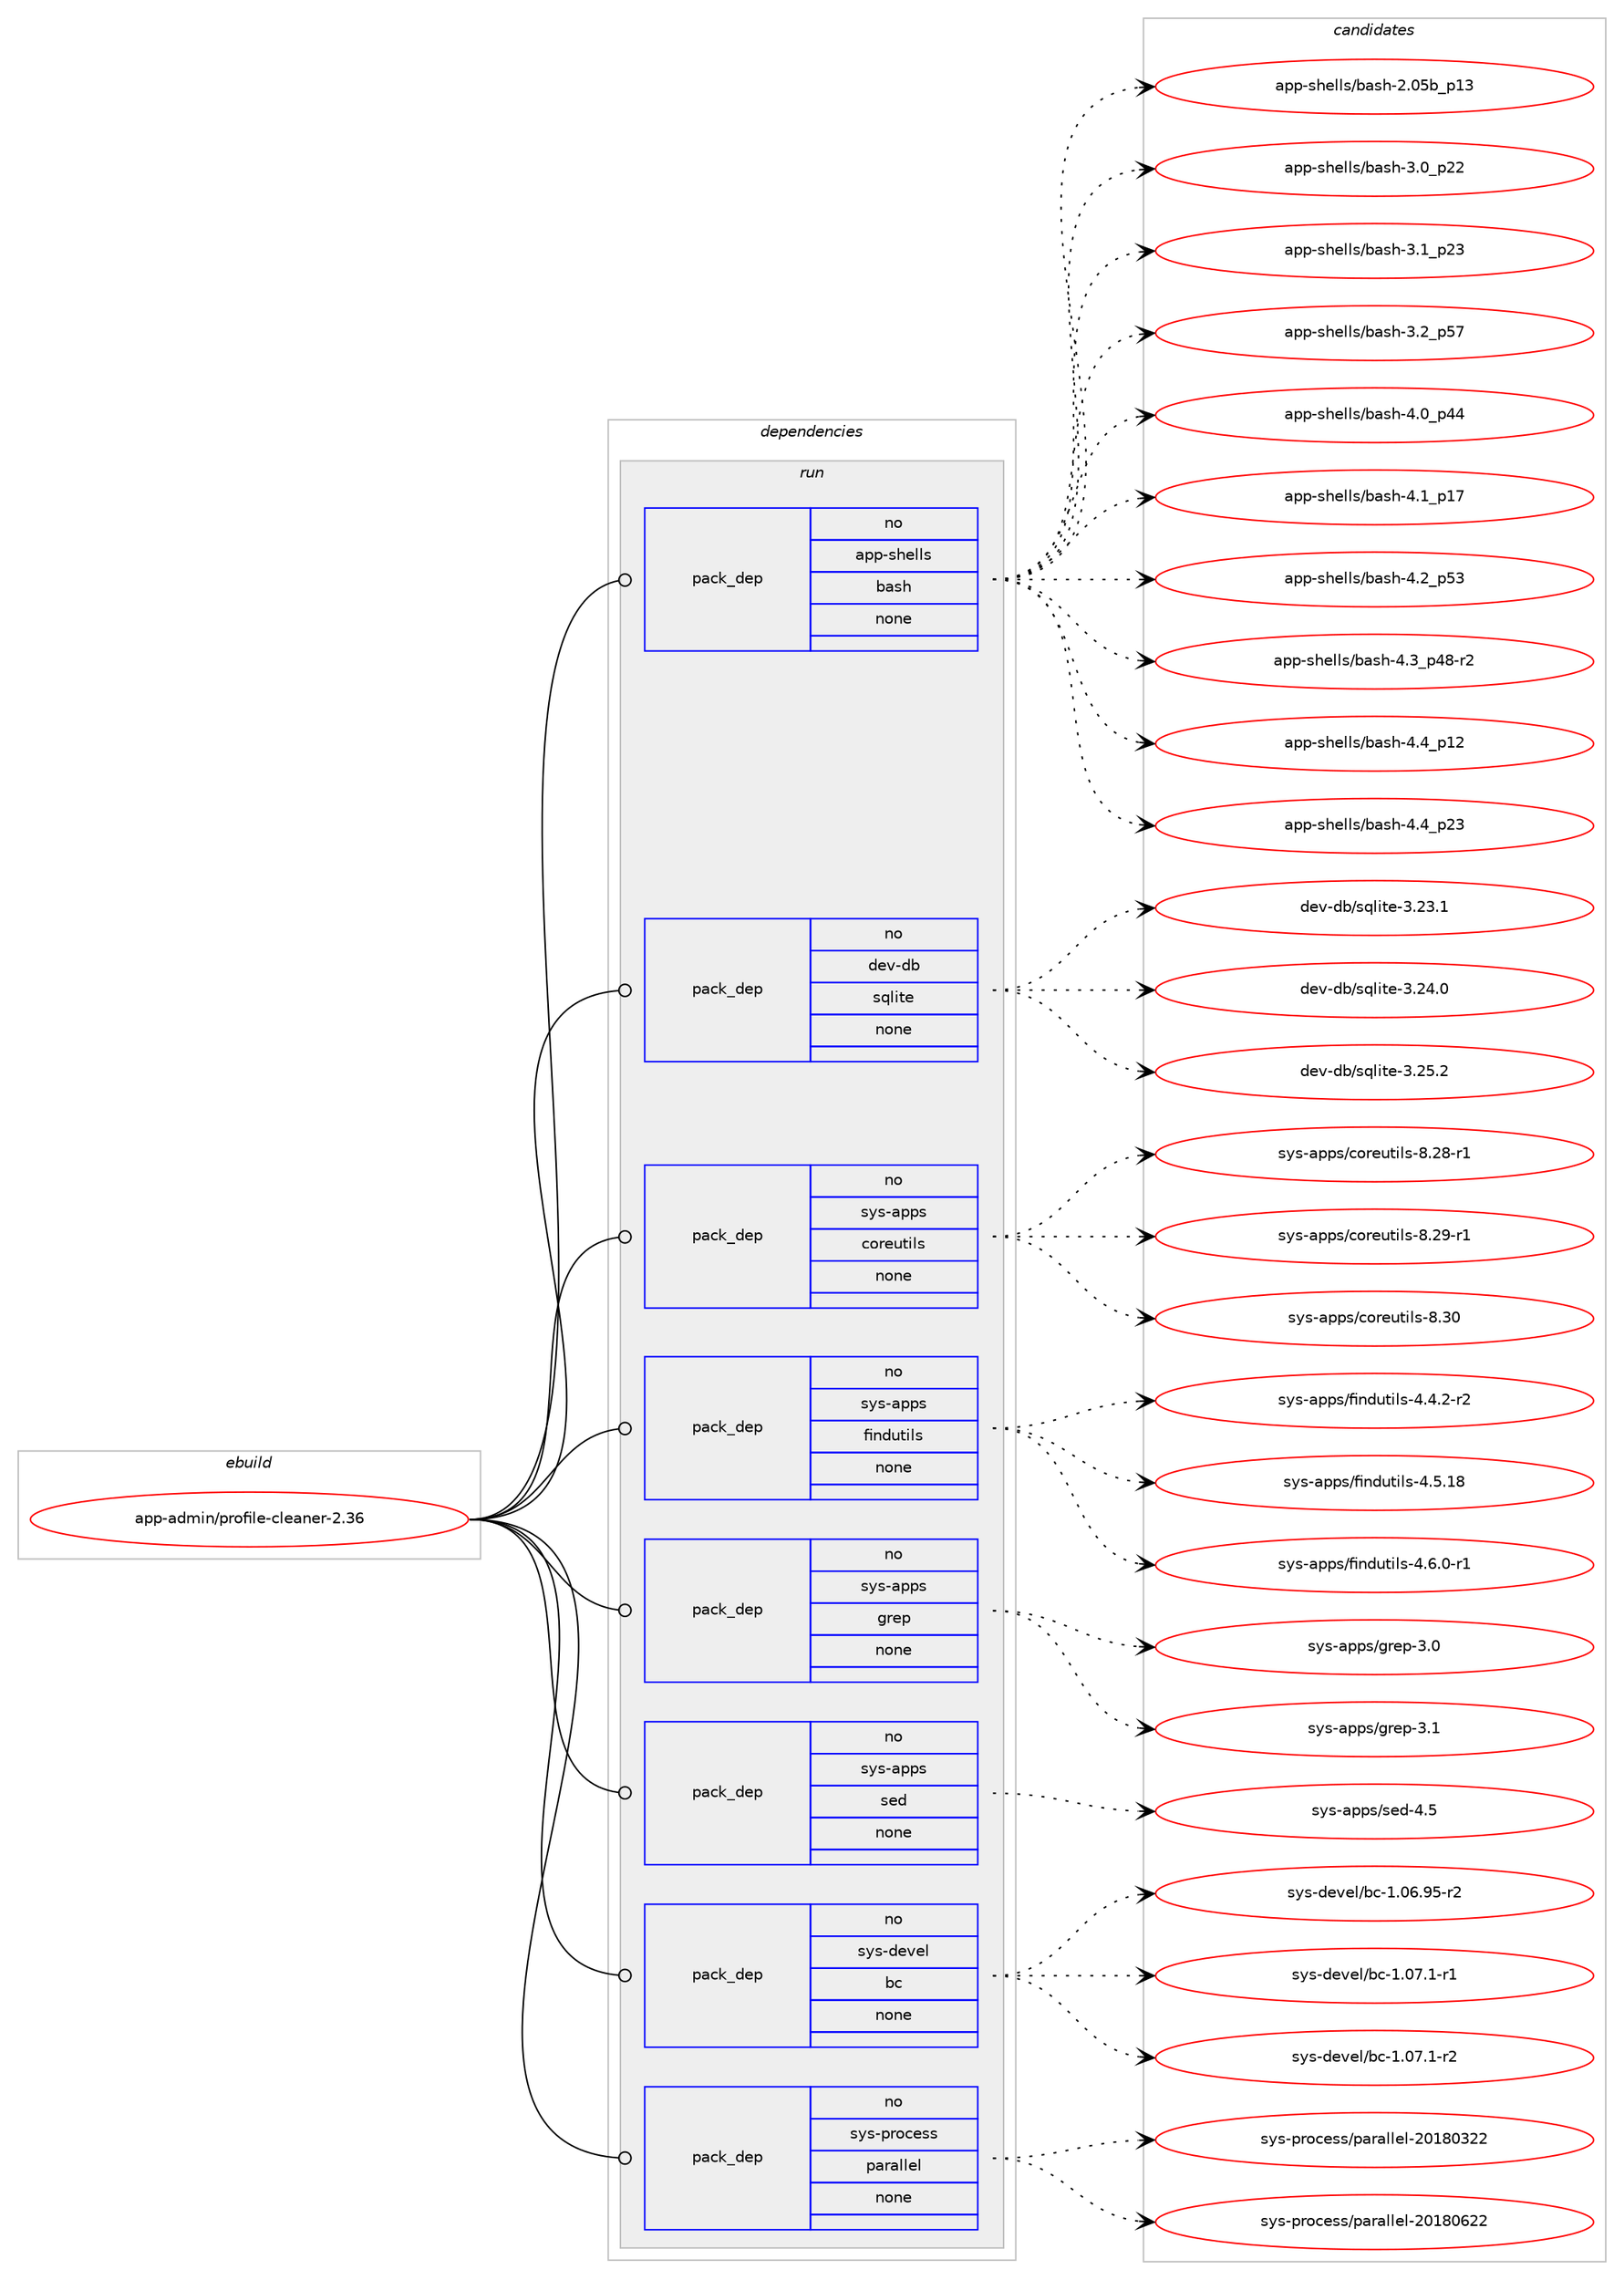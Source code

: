 digraph prolog {

# *************
# Graph options
# *************

newrank=true;
concentrate=true;
compound=true;
graph [rankdir=LR,fontname=Helvetica,fontsize=10,ranksep=1.5];#, ranksep=2.5, nodesep=0.2];
edge  [arrowhead=vee];
node  [fontname=Helvetica,fontsize=10];

# **********
# The ebuild
# **********

subgraph cluster_leftcol {
color=gray;
rank=same;
label=<<i>ebuild</i>>;
id [label="app-admin/profile-cleaner-2.36", color=red, width=4, href="../app-admin/profile-cleaner-2.36.svg"];
}

# ****************
# The dependencies
# ****************

subgraph cluster_midcol {
color=gray;
label=<<i>dependencies</i>>;
subgraph cluster_compile {
fillcolor="#eeeeee";
style=filled;
label=<<i>compile</i>>;
}
subgraph cluster_compileandrun {
fillcolor="#eeeeee";
style=filled;
label=<<i>compile and run</i>>;
}
subgraph cluster_run {
fillcolor="#eeeeee";
style=filled;
label=<<i>run</i>>;
subgraph pack950 {
dependency1193 [label=<<TABLE BORDER="0" CELLBORDER="1" CELLSPACING="0" CELLPADDING="4" WIDTH="220"><TR><TD ROWSPAN="6" CELLPADDING="30">pack_dep</TD></TR><TR><TD WIDTH="110">no</TD></TR><TR><TD>app-shells</TD></TR><TR><TD>bash</TD></TR><TR><TD>none</TD></TR><TR><TD></TD></TR></TABLE>>, shape=none, color=blue];
}
id:e -> dependency1193:w [weight=20,style="solid",arrowhead="odot"];
subgraph pack951 {
dependency1194 [label=<<TABLE BORDER="0" CELLBORDER="1" CELLSPACING="0" CELLPADDING="4" WIDTH="220"><TR><TD ROWSPAN="6" CELLPADDING="30">pack_dep</TD></TR><TR><TD WIDTH="110">no</TD></TR><TR><TD>dev-db</TD></TR><TR><TD>sqlite</TD></TR><TR><TD>none</TD></TR><TR><TD></TD></TR></TABLE>>, shape=none, color=blue];
}
id:e -> dependency1194:w [weight=20,style="solid",arrowhead="odot"];
subgraph pack952 {
dependency1195 [label=<<TABLE BORDER="0" CELLBORDER="1" CELLSPACING="0" CELLPADDING="4" WIDTH="220"><TR><TD ROWSPAN="6" CELLPADDING="30">pack_dep</TD></TR><TR><TD WIDTH="110">no</TD></TR><TR><TD>sys-apps</TD></TR><TR><TD>coreutils</TD></TR><TR><TD>none</TD></TR><TR><TD></TD></TR></TABLE>>, shape=none, color=blue];
}
id:e -> dependency1195:w [weight=20,style="solid",arrowhead="odot"];
subgraph pack953 {
dependency1196 [label=<<TABLE BORDER="0" CELLBORDER="1" CELLSPACING="0" CELLPADDING="4" WIDTH="220"><TR><TD ROWSPAN="6" CELLPADDING="30">pack_dep</TD></TR><TR><TD WIDTH="110">no</TD></TR><TR><TD>sys-apps</TD></TR><TR><TD>findutils</TD></TR><TR><TD>none</TD></TR><TR><TD></TD></TR></TABLE>>, shape=none, color=blue];
}
id:e -> dependency1196:w [weight=20,style="solid",arrowhead="odot"];
subgraph pack954 {
dependency1197 [label=<<TABLE BORDER="0" CELLBORDER="1" CELLSPACING="0" CELLPADDING="4" WIDTH="220"><TR><TD ROWSPAN="6" CELLPADDING="30">pack_dep</TD></TR><TR><TD WIDTH="110">no</TD></TR><TR><TD>sys-apps</TD></TR><TR><TD>grep</TD></TR><TR><TD>none</TD></TR><TR><TD></TD></TR></TABLE>>, shape=none, color=blue];
}
id:e -> dependency1197:w [weight=20,style="solid",arrowhead="odot"];
subgraph pack955 {
dependency1198 [label=<<TABLE BORDER="0" CELLBORDER="1" CELLSPACING="0" CELLPADDING="4" WIDTH="220"><TR><TD ROWSPAN="6" CELLPADDING="30">pack_dep</TD></TR><TR><TD WIDTH="110">no</TD></TR><TR><TD>sys-apps</TD></TR><TR><TD>sed</TD></TR><TR><TD>none</TD></TR><TR><TD></TD></TR></TABLE>>, shape=none, color=blue];
}
id:e -> dependency1198:w [weight=20,style="solid",arrowhead="odot"];
subgraph pack956 {
dependency1199 [label=<<TABLE BORDER="0" CELLBORDER="1" CELLSPACING="0" CELLPADDING="4" WIDTH="220"><TR><TD ROWSPAN="6" CELLPADDING="30">pack_dep</TD></TR><TR><TD WIDTH="110">no</TD></TR><TR><TD>sys-devel</TD></TR><TR><TD>bc</TD></TR><TR><TD>none</TD></TR><TR><TD></TD></TR></TABLE>>, shape=none, color=blue];
}
id:e -> dependency1199:w [weight=20,style="solid",arrowhead="odot"];
subgraph pack957 {
dependency1200 [label=<<TABLE BORDER="0" CELLBORDER="1" CELLSPACING="0" CELLPADDING="4" WIDTH="220"><TR><TD ROWSPAN="6" CELLPADDING="30">pack_dep</TD></TR><TR><TD WIDTH="110">no</TD></TR><TR><TD>sys-process</TD></TR><TR><TD>parallel</TD></TR><TR><TD>none</TD></TR><TR><TD></TD></TR></TABLE>>, shape=none, color=blue];
}
id:e -> dependency1200:w [weight=20,style="solid",arrowhead="odot"];
}
}

# **************
# The candidates
# **************

subgraph cluster_choices {
rank=same;
color=gray;
label=<<i>candidates</i>>;

subgraph choice950 {
color=black;
nodesep=1;
choice9711211245115104101108108115479897115104455046485398951124951 [label="app-shells/bash-2.05b_p13", color=red, width=4,href="../app-shells/bash-2.05b_p13.svg"];
choice971121124511510410110810811547989711510445514648951125050 [label="app-shells/bash-3.0_p22", color=red, width=4,href="../app-shells/bash-3.0_p22.svg"];
choice971121124511510410110810811547989711510445514649951125051 [label="app-shells/bash-3.1_p23", color=red, width=4,href="../app-shells/bash-3.1_p23.svg"];
choice971121124511510410110810811547989711510445514650951125355 [label="app-shells/bash-3.2_p57", color=red, width=4,href="../app-shells/bash-3.2_p57.svg"];
choice971121124511510410110810811547989711510445524648951125252 [label="app-shells/bash-4.0_p44", color=red, width=4,href="../app-shells/bash-4.0_p44.svg"];
choice971121124511510410110810811547989711510445524649951124955 [label="app-shells/bash-4.1_p17", color=red, width=4,href="../app-shells/bash-4.1_p17.svg"];
choice971121124511510410110810811547989711510445524650951125351 [label="app-shells/bash-4.2_p53", color=red, width=4,href="../app-shells/bash-4.2_p53.svg"];
choice9711211245115104101108108115479897115104455246519511252564511450 [label="app-shells/bash-4.3_p48-r2", color=red, width=4,href="../app-shells/bash-4.3_p48-r2.svg"];
choice971121124511510410110810811547989711510445524652951124950 [label="app-shells/bash-4.4_p12", color=red, width=4,href="../app-shells/bash-4.4_p12.svg"];
choice971121124511510410110810811547989711510445524652951125051 [label="app-shells/bash-4.4_p23", color=red, width=4,href="../app-shells/bash-4.4_p23.svg"];
dependency1193:e -> choice9711211245115104101108108115479897115104455046485398951124951:w [style=dotted,weight="100"];
dependency1193:e -> choice971121124511510410110810811547989711510445514648951125050:w [style=dotted,weight="100"];
dependency1193:e -> choice971121124511510410110810811547989711510445514649951125051:w [style=dotted,weight="100"];
dependency1193:e -> choice971121124511510410110810811547989711510445514650951125355:w [style=dotted,weight="100"];
dependency1193:e -> choice971121124511510410110810811547989711510445524648951125252:w [style=dotted,weight="100"];
dependency1193:e -> choice971121124511510410110810811547989711510445524649951124955:w [style=dotted,weight="100"];
dependency1193:e -> choice971121124511510410110810811547989711510445524650951125351:w [style=dotted,weight="100"];
dependency1193:e -> choice9711211245115104101108108115479897115104455246519511252564511450:w [style=dotted,weight="100"];
dependency1193:e -> choice971121124511510410110810811547989711510445524652951124950:w [style=dotted,weight="100"];
dependency1193:e -> choice971121124511510410110810811547989711510445524652951125051:w [style=dotted,weight="100"];
}
subgraph choice951 {
color=black;
nodesep=1;
choice10010111845100984711511310810511610145514650514649 [label="dev-db/sqlite-3.23.1", color=red, width=4,href="../dev-db/sqlite-3.23.1.svg"];
choice10010111845100984711511310810511610145514650524648 [label="dev-db/sqlite-3.24.0", color=red, width=4,href="../dev-db/sqlite-3.24.0.svg"];
choice10010111845100984711511310810511610145514650534650 [label="dev-db/sqlite-3.25.2", color=red, width=4,href="../dev-db/sqlite-3.25.2.svg"];
dependency1194:e -> choice10010111845100984711511310810511610145514650514649:w [style=dotted,weight="100"];
dependency1194:e -> choice10010111845100984711511310810511610145514650524648:w [style=dotted,weight="100"];
dependency1194:e -> choice10010111845100984711511310810511610145514650534650:w [style=dotted,weight="100"];
}
subgraph choice952 {
color=black;
nodesep=1;
choice1151211154597112112115479911111410111711610510811545564650564511449 [label="sys-apps/coreutils-8.28-r1", color=red, width=4,href="../sys-apps/coreutils-8.28-r1.svg"];
choice1151211154597112112115479911111410111711610510811545564650574511449 [label="sys-apps/coreutils-8.29-r1", color=red, width=4,href="../sys-apps/coreutils-8.29-r1.svg"];
choice115121115459711211211547991111141011171161051081154556465148 [label="sys-apps/coreutils-8.30", color=red, width=4,href="../sys-apps/coreutils-8.30.svg"];
dependency1195:e -> choice1151211154597112112115479911111410111711610510811545564650564511449:w [style=dotted,weight="100"];
dependency1195:e -> choice1151211154597112112115479911111410111711610510811545564650574511449:w [style=dotted,weight="100"];
dependency1195:e -> choice115121115459711211211547991111141011171161051081154556465148:w [style=dotted,weight="100"];
}
subgraph choice953 {
color=black;
nodesep=1;
choice1151211154597112112115471021051101001171161051081154552465246504511450 [label="sys-apps/findutils-4.4.2-r2", color=red, width=4,href="../sys-apps/findutils-4.4.2-r2.svg"];
choice11512111545971121121154710210511010011711610510811545524653464956 [label="sys-apps/findutils-4.5.18", color=red, width=4,href="../sys-apps/findutils-4.5.18.svg"];
choice1151211154597112112115471021051101001171161051081154552465446484511449 [label="sys-apps/findutils-4.6.0-r1", color=red, width=4,href="../sys-apps/findutils-4.6.0-r1.svg"];
dependency1196:e -> choice1151211154597112112115471021051101001171161051081154552465246504511450:w [style=dotted,weight="100"];
dependency1196:e -> choice11512111545971121121154710210511010011711610510811545524653464956:w [style=dotted,weight="100"];
dependency1196:e -> choice1151211154597112112115471021051101001171161051081154552465446484511449:w [style=dotted,weight="100"];
}
subgraph choice954 {
color=black;
nodesep=1;
choice11512111545971121121154710311410111245514648 [label="sys-apps/grep-3.0", color=red, width=4,href="../sys-apps/grep-3.0.svg"];
choice11512111545971121121154710311410111245514649 [label="sys-apps/grep-3.1", color=red, width=4,href="../sys-apps/grep-3.1.svg"];
dependency1197:e -> choice11512111545971121121154710311410111245514648:w [style=dotted,weight="100"];
dependency1197:e -> choice11512111545971121121154710311410111245514649:w [style=dotted,weight="100"];
}
subgraph choice955 {
color=black;
nodesep=1;
choice11512111545971121121154711510110045524653 [label="sys-apps/sed-4.5", color=red, width=4,href="../sys-apps/sed-4.5.svg"];
dependency1198:e -> choice11512111545971121121154711510110045524653:w [style=dotted,weight="100"];
}
subgraph choice956 {
color=black;
nodesep=1;
choice1151211154510010111810110847989945494648544657534511450 [label="sys-devel/bc-1.06.95-r2", color=red, width=4,href="../sys-devel/bc-1.06.95-r2.svg"];
choice11512111545100101118101108479899454946485546494511449 [label="sys-devel/bc-1.07.1-r1", color=red, width=4,href="../sys-devel/bc-1.07.1-r1.svg"];
choice11512111545100101118101108479899454946485546494511450 [label="sys-devel/bc-1.07.1-r2", color=red, width=4,href="../sys-devel/bc-1.07.1-r2.svg"];
dependency1199:e -> choice1151211154510010111810110847989945494648544657534511450:w [style=dotted,weight="100"];
dependency1199:e -> choice11512111545100101118101108479899454946485546494511449:w [style=dotted,weight="100"];
dependency1199:e -> choice11512111545100101118101108479899454946485546494511450:w [style=dotted,weight="100"];
}
subgraph choice957 {
color=black;
nodesep=1;
choice1151211154511211411199101115115471129711497108108101108455048495648515050 [label="sys-process/parallel-20180322", color=red, width=4,href="../sys-process/parallel-20180322.svg"];
choice1151211154511211411199101115115471129711497108108101108455048495648545050 [label="sys-process/parallel-20180622", color=red, width=4,href="../sys-process/parallel-20180622.svg"];
dependency1200:e -> choice1151211154511211411199101115115471129711497108108101108455048495648515050:w [style=dotted,weight="100"];
dependency1200:e -> choice1151211154511211411199101115115471129711497108108101108455048495648545050:w [style=dotted,weight="100"];
}
}

}
